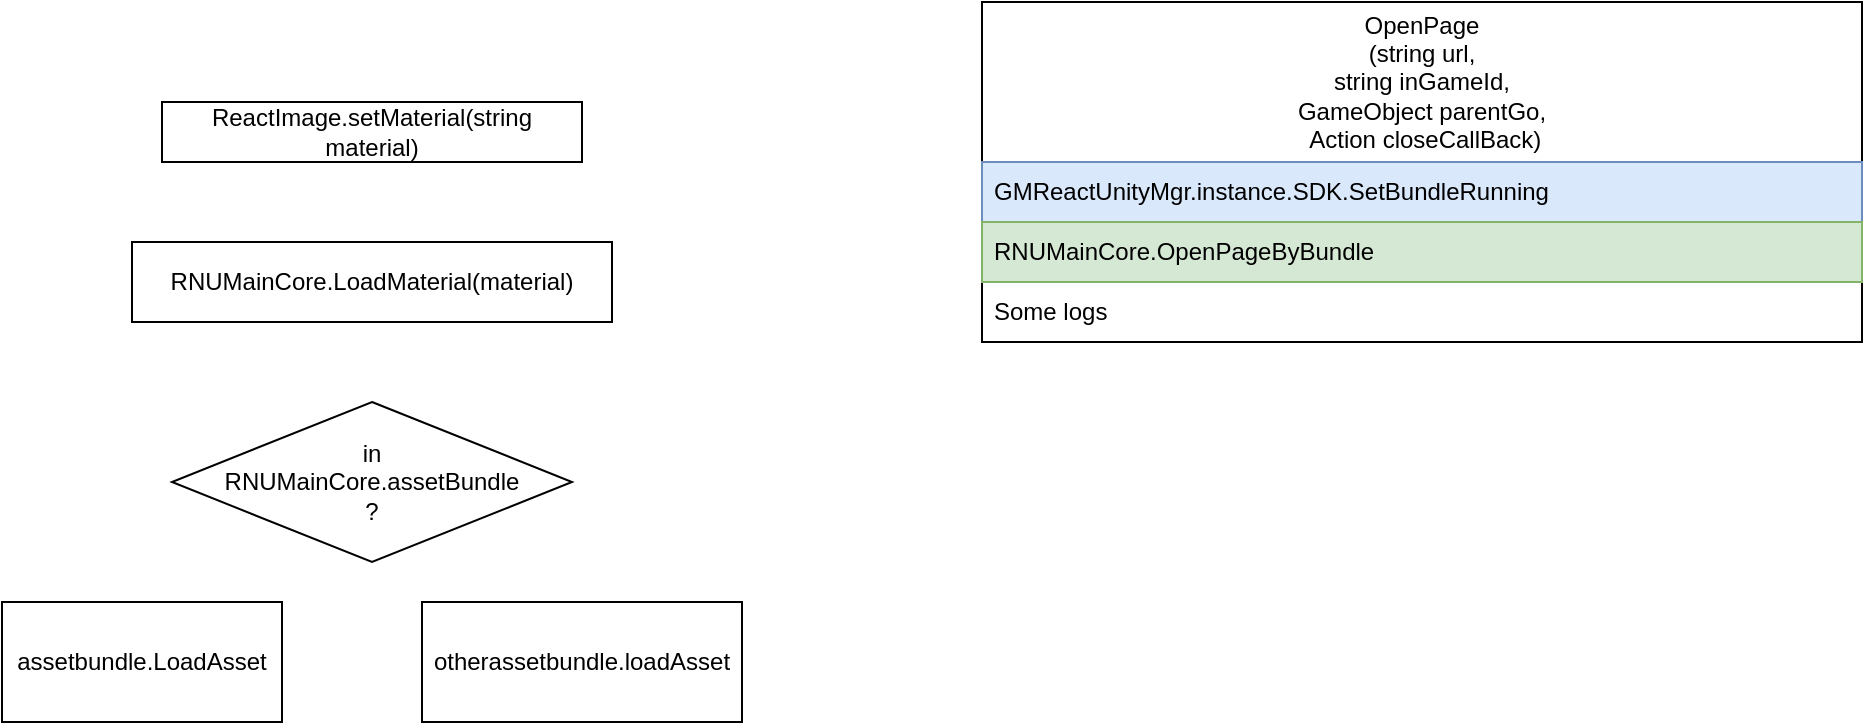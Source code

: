 <mxfile version="20.8.3" type="github">
  <diagram id="ryMkTRirt44k3g-YlCe4" name="第 1 页">
    <mxGraphModel dx="806" dy="1091" grid="1" gridSize="10" guides="1" tooltips="1" connect="1" arrows="1" fold="1" page="1" pageScale="1" pageWidth="827" pageHeight="1169" math="0" shadow="0">
      <root>
        <mxCell id="0" />
        <mxCell id="1" parent="0" />
        <mxCell id="87VkEc0FRvjfE5vBsGxS-1" value="ReactImage.setMaterial(string material)" style="whiteSpace=wrap;html=1;" vertex="1" parent="1">
          <mxGeometry x="220" y="180" width="210" height="30" as="geometry" />
        </mxCell>
        <mxCell id="87VkEc0FRvjfE5vBsGxS-2" value="RNUMainCore.LoadMaterial(material)" style="whiteSpace=wrap;html=1;" vertex="1" parent="1">
          <mxGeometry x="205" y="250" width="240" height="40" as="geometry" />
        </mxCell>
        <mxCell id="87VkEc0FRvjfE5vBsGxS-3" value="assetbundle.LoadAsset" style="rounded=0;whiteSpace=wrap;html=1;" vertex="1" parent="1">
          <mxGeometry x="140" y="430" width="140" height="60" as="geometry" />
        </mxCell>
        <mxCell id="87VkEc0FRvjfE5vBsGxS-4" value="in&lt;br&gt;RNUMainCore.assetBundle&lt;br&gt;?" style="rhombus;whiteSpace=wrap;html=1;" vertex="1" parent="1">
          <mxGeometry x="225" y="330" width="200" height="80" as="geometry" />
        </mxCell>
        <mxCell id="87VkEc0FRvjfE5vBsGxS-5" value="otherassetbundle.loadAsset" style="rounded=0;whiteSpace=wrap;html=1;" vertex="1" parent="1">
          <mxGeometry x="350" y="430" width="160" height="60" as="geometry" />
        </mxCell>
        <mxCell id="87VkEc0FRvjfE5vBsGxS-7" value="OpenPage&lt;br style=&quot;border-color: var(--border-color);&quot;&gt;(string url,&lt;br style=&quot;border-color: var(--border-color);&quot;&gt;string inGameId,&lt;br style=&quot;border-color: var(--border-color);&quot;&gt;GameObject parentGo,&lt;br style=&quot;border-color: var(--border-color);&quot;&gt;&amp;nbsp;Action closeCallBack)" style="swimlane;fontStyle=0;childLayout=stackLayout;horizontal=1;startSize=80;horizontalStack=0;resizeParent=1;resizeParentMax=0;resizeLast=0;collapsible=1;marginBottom=0;whiteSpace=wrap;html=1;" vertex="1" parent="1">
          <mxGeometry x="630" y="130" width="440" height="170" as="geometry" />
        </mxCell>
        <mxCell id="87VkEc0FRvjfE5vBsGxS-8" value="GMReactUnityMgr.instance.SDK.SetBundleRunning" style="text;strokeColor=#6c8ebf;fillColor=#dae8fc;align=left;verticalAlign=middle;spacingLeft=4;spacingRight=4;overflow=hidden;points=[[0,0.5],[1,0.5]];portConstraint=eastwest;rotatable=0;whiteSpace=wrap;html=1;" vertex="1" parent="87VkEc0FRvjfE5vBsGxS-7">
          <mxGeometry y="80" width="440" height="30" as="geometry" />
        </mxCell>
        <mxCell id="87VkEc0FRvjfE5vBsGxS-9" value="RNUMainCore.OpenPageByBundle" style="text;strokeColor=#82b366;fillColor=#d5e8d4;align=left;verticalAlign=middle;spacingLeft=4;spacingRight=4;overflow=hidden;points=[[0,0.5],[1,0.5]];portConstraint=eastwest;rotatable=0;whiteSpace=wrap;html=1;" vertex="1" parent="87VkEc0FRvjfE5vBsGxS-7">
          <mxGeometry y="110" width="440" height="30" as="geometry" />
        </mxCell>
        <mxCell id="87VkEc0FRvjfE5vBsGxS-10" value="Some logs" style="text;strokeColor=none;fillColor=none;align=left;verticalAlign=middle;spacingLeft=4;spacingRight=4;overflow=hidden;points=[[0,0.5],[1,0.5]];portConstraint=eastwest;rotatable=0;whiteSpace=wrap;html=1;" vertex="1" parent="87VkEc0FRvjfE5vBsGxS-7">
          <mxGeometry y="140" width="440" height="30" as="geometry" />
        </mxCell>
      </root>
    </mxGraphModel>
  </diagram>
</mxfile>
